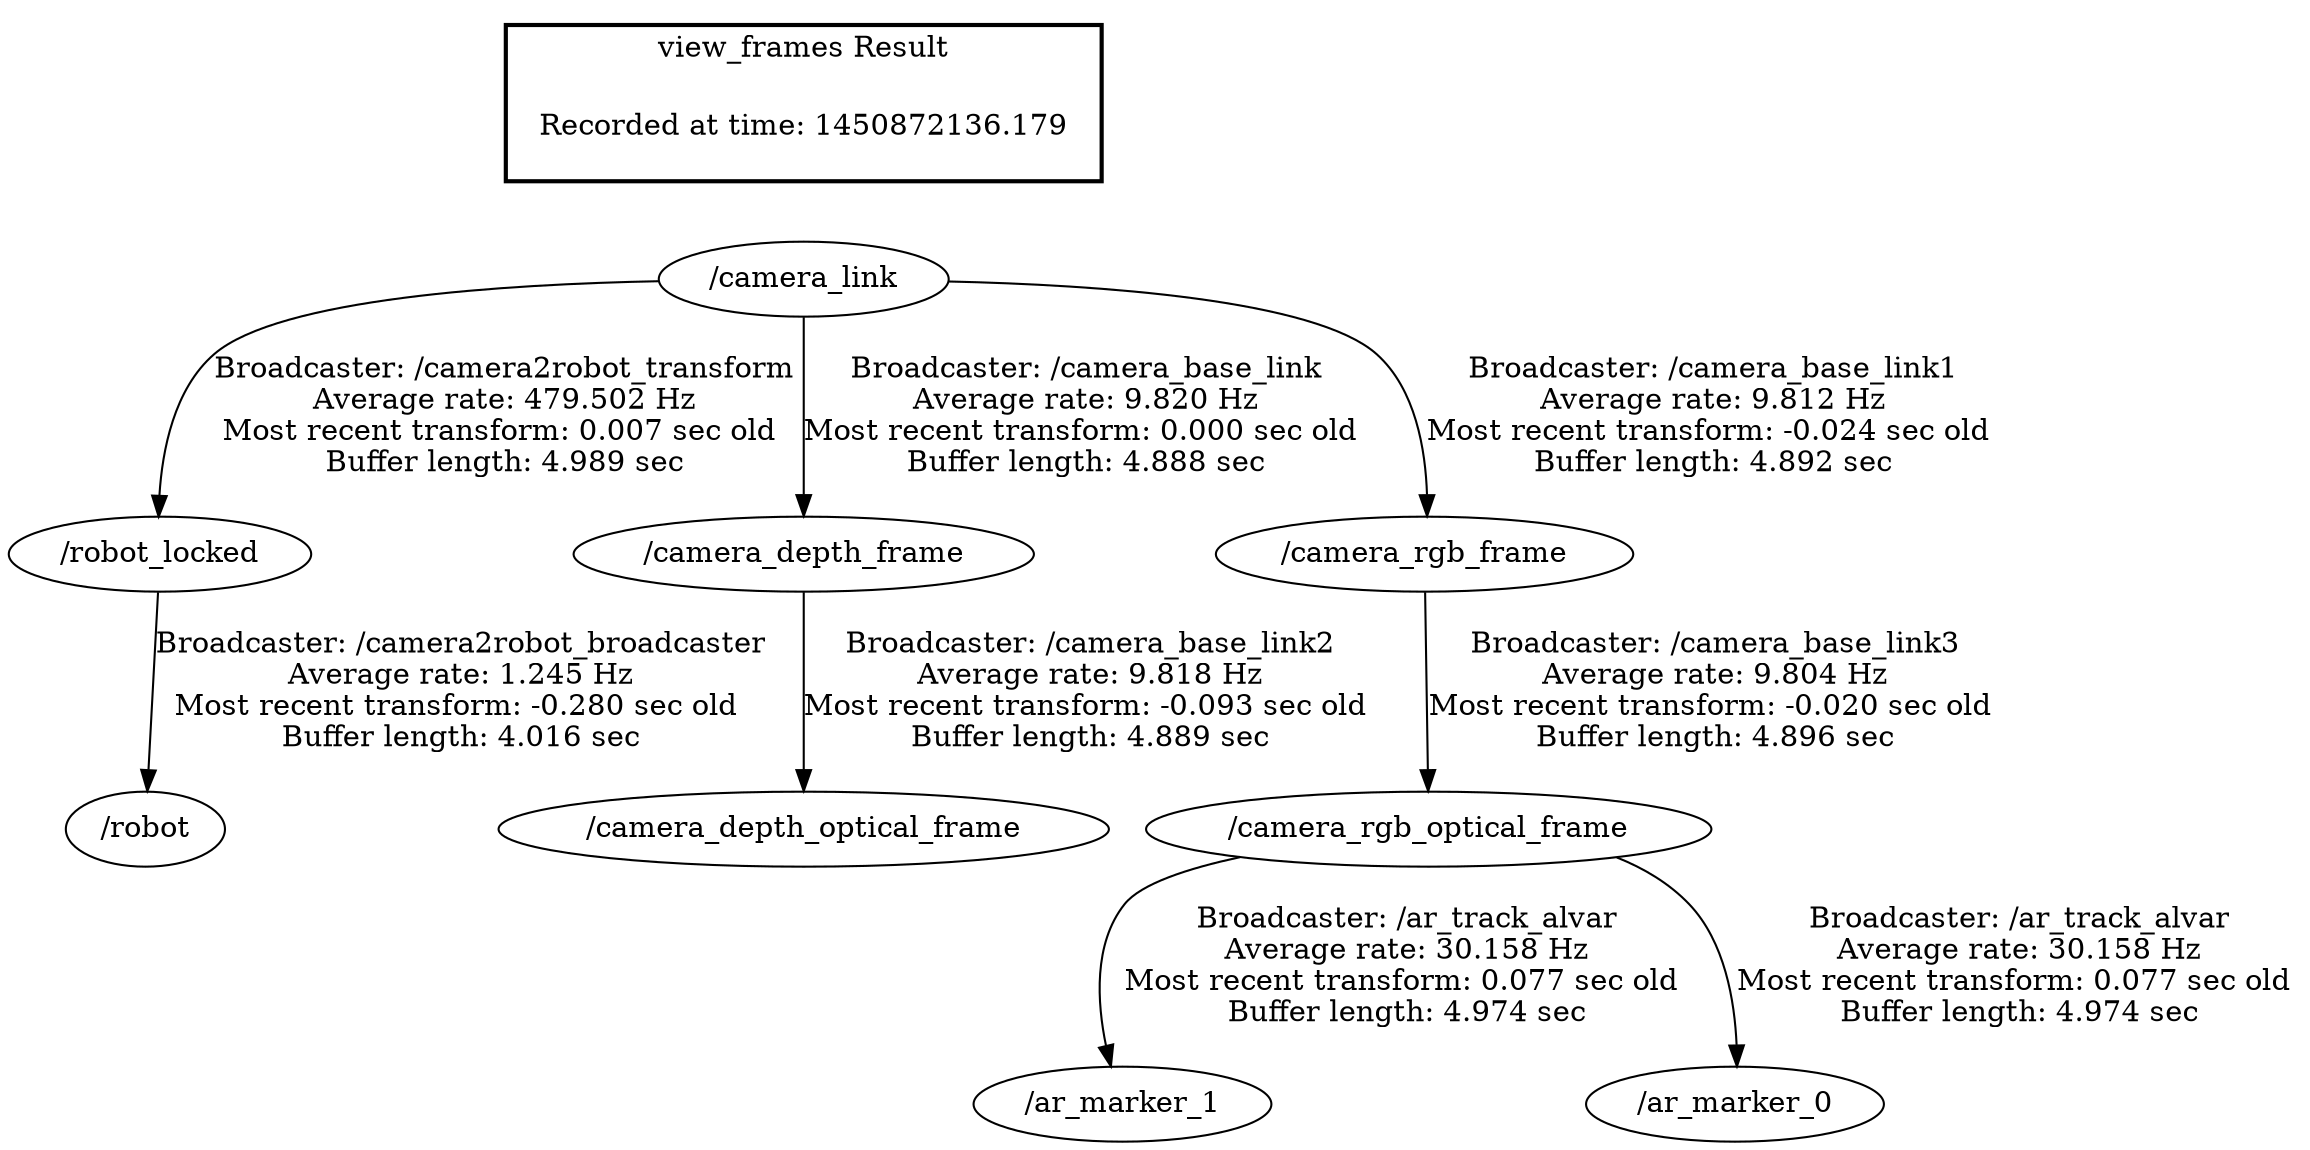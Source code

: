 digraph G {
"/camera_link" -> "/robot_locked"[label="Broadcaster: /camera2robot_transform\nAverage rate: 479.502 Hz\nMost recent transform: 0.007 sec old \nBuffer length: 4.989 sec\n"];
"/camera_link" -> "/camera_depth_frame"[label="Broadcaster: /camera_base_link\nAverage rate: 9.820 Hz\nMost recent transform: 0.000 sec old \nBuffer length: 4.888 sec\n"];
"/camera_rgb_frame" -> "/camera_rgb_optical_frame"[label="Broadcaster: /camera_base_link3\nAverage rate: 9.804 Hz\nMost recent transform: -0.020 sec old \nBuffer length: 4.896 sec\n"];
"/camera_link" -> "/camera_rgb_frame"[label="Broadcaster: /camera_base_link1\nAverage rate: 9.812 Hz\nMost recent transform: -0.024 sec old \nBuffer length: 4.892 sec\n"];
"/camera_rgb_optical_frame" -> "/ar_marker_1"[label="Broadcaster: /ar_track_alvar\nAverage rate: 30.158 Hz\nMost recent transform: 0.077 sec old \nBuffer length: 4.974 sec\n"];
"/camera_rgb_optical_frame" -> "/ar_marker_0"[label="Broadcaster: /ar_track_alvar\nAverage rate: 30.158 Hz\nMost recent transform: 0.077 sec old \nBuffer length: 4.974 sec\n"];
"/camera_depth_frame" -> "/camera_depth_optical_frame"[label="Broadcaster: /camera_base_link2\nAverage rate: 9.818 Hz\nMost recent transform: -0.093 sec old \nBuffer length: 4.889 sec\n"];
"/robot_locked" -> "/robot"[label="Broadcaster: /camera2robot_broadcaster\nAverage rate: 1.245 Hz\nMost recent transform: -0.280 sec old \nBuffer length: 4.016 sec\n"];
edge [style=invis];
 subgraph cluster_legend { style=bold; color=black; label ="view_frames Result";
"Recorded at time: 1450872136.179"[ shape=plaintext ] ;
 }->"/camera_link";
}